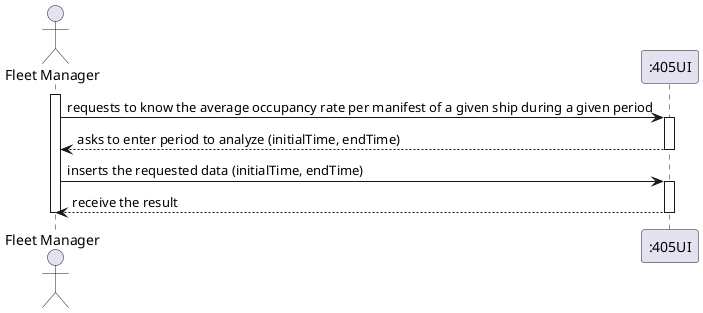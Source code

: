 @startuml
'https://plantuml.com/sequence-diagram

actor "Fleet Manager" as FM
participant ":405UI" as UI


activate FM
FM -> UI : requests to know the average occupancy rate per manifest of a given ship during a given period
activate UI
UI --> FM : asks to enter period to analyze (initialTime, endTime)
deactivate UI
FM -> UI : inserts the requested data (initialTime, endTime)
activate UI

UI --> FM : receive the result
deactivate UI
deactivate FM
@enduml